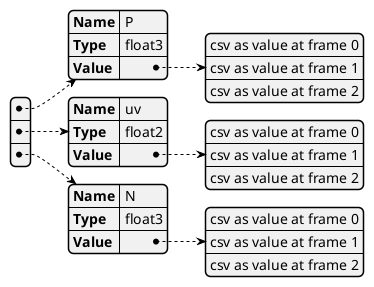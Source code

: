 ﻿@startjson
[
    {
        "Name" : "P",
        "Type" : "float3",
        "Value" : ["csv as value at frame 0", "csv as value at frame 1", "csv as value at frame 2"]
    },
    {
        "Name" : "uv",
        "Type" : "float2",
        "Value" : ["csv as value at frame 0", "csv as value at frame 1", "csv as value at frame 2"]
    },
    {
        "Name" : "N",
        "Type" : "float3",
        "Value" : ["csv as value at frame 0", "csv as value at frame 1", "csv as value at frame 2"]
    }
]
@endjson
